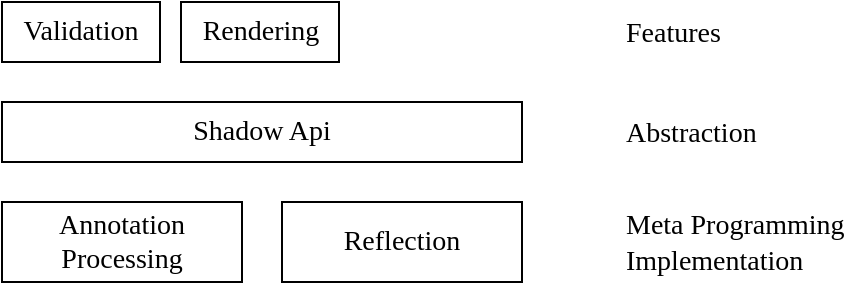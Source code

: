<mxfile version="24.6.4" type="device">
  <diagram name="Seite-1" id="s9lTPDWFy7EW-QpxYW6v">
    <mxGraphModel dx="830" dy="478" grid="1" gridSize="10" guides="1" tooltips="1" connect="1" arrows="1" fold="1" page="1" pageScale="1" pageWidth="827" pageHeight="1169" math="0" shadow="0">
      <root>
        <mxCell id="0" />
        <mxCell id="1" parent="0" />
        <mxCell id="CT22fqyOs4Gx5Ix-kcSD-1" value="Shadow Api" style="rounded=0;whiteSpace=wrap;html=1;fontFamily=Jetbrains Mono;labelBackgroundColor=none;fontSize=14;" parent="1" vertex="1">
          <mxGeometry x="200" y="150" width="260" height="30" as="geometry" />
        </mxCell>
        <mxCell id="CT22fqyOs4Gx5Ix-kcSD-3" value="Annotation&lt;br style=&quot;font-size: 14px;&quot;&gt;Processing" style="rounded=0;whiteSpace=wrap;html=1;fontFamily=Jetbrains Mono;labelBackgroundColor=none;fontSize=14;" parent="1" vertex="1">
          <mxGeometry x="200" y="200" width="120" height="40" as="geometry" />
        </mxCell>
        <mxCell id="CT22fqyOs4Gx5Ix-kcSD-4" value="Reflection" style="rounded=0;whiteSpace=wrap;html=1;fontFamily=Jetbrains Mono;labelBackgroundColor=none;fontSize=14;" parent="1" vertex="1">
          <mxGeometry x="340" y="200" width="120" height="40" as="geometry" />
        </mxCell>
        <mxCell id="CT22fqyOs4Gx5Ix-kcSD-5" value="&lt;font style=&quot;font-size: 14px;&quot;&gt;Rendering&lt;/font&gt;" style="rounded=0;whiteSpace=wrap;html=1;fontFamily=Jetbrains Mono;labelBackgroundColor=none;fontSize=14;" parent="1" vertex="1">
          <mxGeometry x="289.5" y="100" width="79" height="30" as="geometry" />
        </mxCell>
        <mxCell id="CT22fqyOs4Gx5Ix-kcSD-6" value="&lt;div style=&quot;font-size: 14px;&quot;&gt;&lt;font style=&quot;font-size: 14px;&quot;&gt;Validation&lt;/font&gt;&lt;/div&gt;" style="rounded=0;whiteSpace=wrap;html=1;fontFamily=Jetbrains Mono;labelBackgroundColor=none;fontSize=14;" parent="1" vertex="1">
          <mxGeometry x="200" y="100" width="79" height="30" as="geometry" />
        </mxCell>
        <mxCell id="3MAdqSYz7Hxe6o4PtFNW-1" value="&lt;font style=&quot;font-size: 14px;&quot; face=&quot;Jetbrains Mono&quot;&gt;Meta Programming Implementation&lt;/font&gt;" style="text;html=1;align=left;verticalAlign=middle;whiteSpace=wrap;rounded=0;fontSize=14;" vertex="1" parent="1">
          <mxGeometry x="510" y="205" width="120" height="30" as="geometry" />
        </mxCell>
        <mxCell id="3MAdqSYz7Hxe6o4PtFNW-2" value="&lt;font style=&quot;font-size: 14px;&quot; face=&quot;Jetbrains Mono&quot;&gt;Abstraction&lt;/font&gt;" style="text;html=1;align=left;verticalAlign=middle;whiteSpace=wrap;rounded=0;fontSize=14;" vertex="1" parent="1">
          <mxGeometry x="510" y="150" width="60" height="30" as="geometry" />
        </mxCell>
        <mxCell id="3MAdqSYz7Hxe6o4PtFNW-3" value="&lt;font style=&quot;font-size: 14px;&quot; face=&quot;Jetbrains Mono&quot;&gt;Features&lt;/font&gt;" style="text;html=1;align=left;verticalAlign=middle;whiteSpace=wrap;rounded=0;fontSize=14;" vertex="1" parent="1">
          <mxGeometry x="510" y="100" width="50" height="30" as="geometry" />
        </mxCell>
      </root>
    </mxGraphModel>
  </diagram>
</mxfile>
